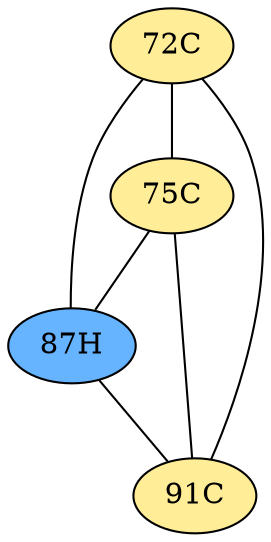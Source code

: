 // The Round Table
graph {
	"72C" [fillcolor="#FFED97" style=radial]
	"75C" [fillcolor="#FFED97" style=radial]
	"72C" -- "75C" [penwidth=1]
	"72C" [fillcolor="#FFED97" style=radial]
	"87H" [fillcolor="#66B3FF" style=radial]
	"72C" -- "87H" [penwidth=1]
	"72C" [fillcolor="#FFED97" style=radial]
	"91C" [fillcolor="#FFED97" style=radial]
	"72C" -- "91C" [penwidth=1]
	"75C" [fillcolor="#FFED97" style=radial]
	"87H" [fillcolor="#66B3FF" style=radial]
	"75C" -- "87H" [penwidth=1]
	"75C" [fillcolor="#FFED97" style=radial]
	"91C" [fillcolor="#FFED97" style=radial]
	"75C" -- "91C" [penwidth=1]
	"87H" [fillcolor="#66B3FF" style=radial]
	"91C" [fillcolor="#FFED97" style=radial]
	"87H" -- "91C" [penwidth=1]
}
